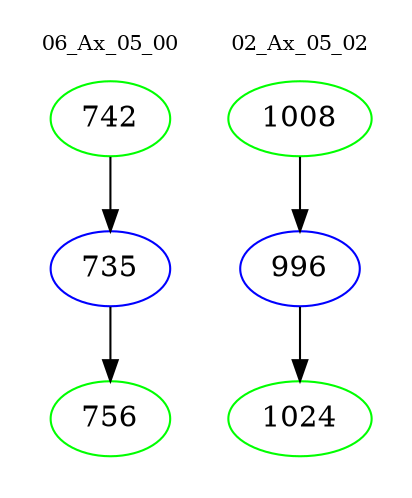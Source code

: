 digraph{
subgraph cluster_0 {
color = white
label = "06_Ax_05_00";
fontsize=10;
T0_742 [label="742", color="green"]
T0_742 -> T0_735 [color="black"]
T0_735 [label="735", color="blue"]
T0_735 -> T0_756 [color="black"]
T0_756 [label="756", color="green"]
}
subgraph cluster_1 {
color = white
label = "02_Ax_05_02";
fontsize=10;
T1_1008 [label="1008", color="green"]
T1_1008 -> T1_996 [color="black"]
T1_996 [label="996", color="blue"]
T1_996 -> T1_1024 [color="black"]
T1_1024 [label="1024", color="green"]
}
}
